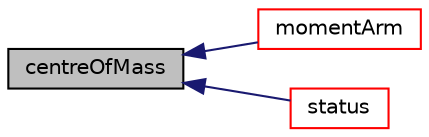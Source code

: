 digraph "centreOfMass"
{
  bgcolor="transparent";
  edge [fontname="Helvetica",fontsize="10",labelfontname="Helvetica",labelfontsize="10"];
  node [fontname="Helvetica",fontsize="10",shape=record];
  rankdir="LR";
  Node1 [label="centreOfMass",height=0.2,width=0.4,color="black", fillcolor="grey75", style="filled", fontcolor="black"];
  Node1 -> Node2 [dir="back",color="midnightblue",fontsize="10",style="solid",fontname="Helvetica"];
  Node2 [label="momentArm",height=0.2,width=0.4,color="red",URL="$a02405.html#a481384ae05a5e994e021e05b45c3f79f"];
  Node1 -> Node3 [dir="back",color="midnightblue",fontsize="10",style="solid",fontname="Helvetica"];
  Node3 [label="status",height=0.2,width=0.4,color="red",URL="$a02405.html#a99ec9b45c523258b4c1f05dddca5cfe0",tooltip="Report the status of the motion. "];
}
